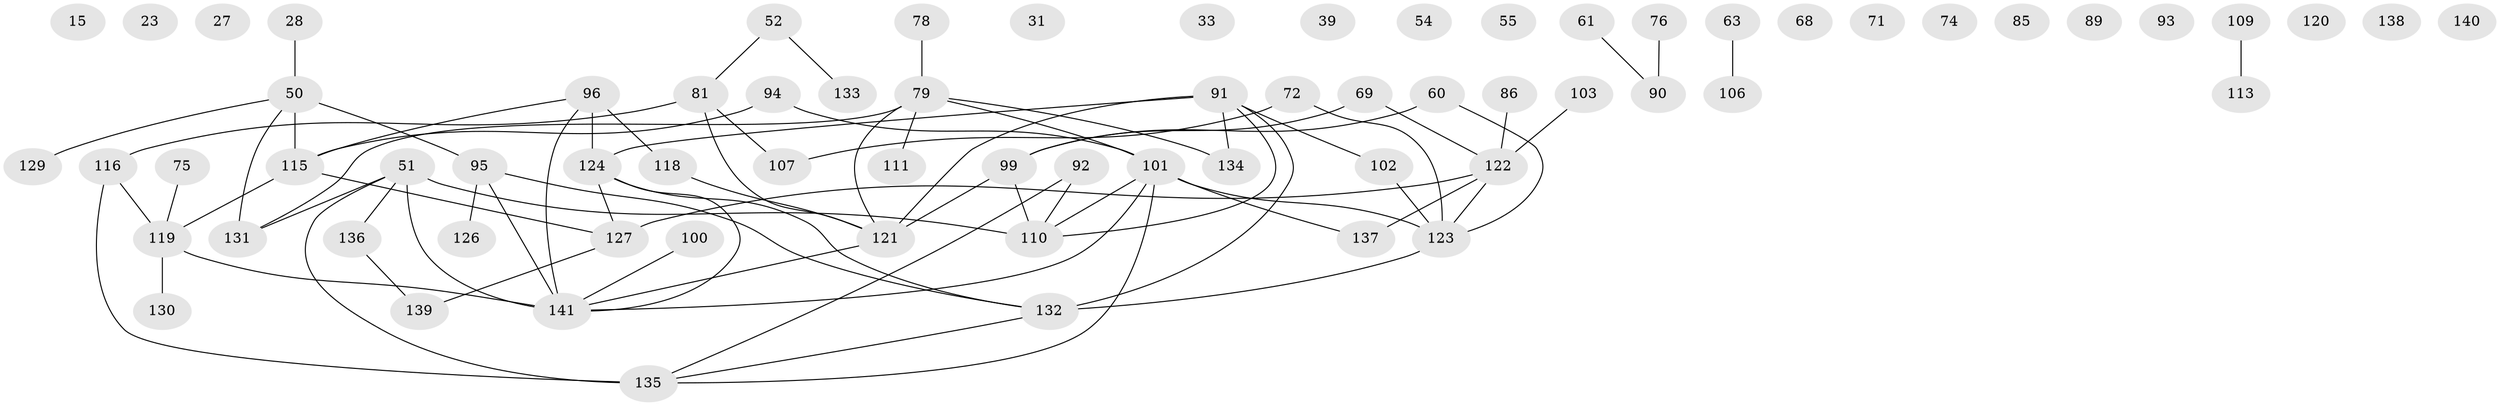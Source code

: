 // original degree distribution, {4: 0.14184397163120568, 2: 0.2695035460992908, 3: 0.19148936170212766, 5: 0.05673758865248227, 1: 0.19858156028368795, 0: 0.12056737588652482, 6: 0.014184397163120567, 9: 0.0070921985815602835}
// Generated by graph-tools (version 1.1) at 2025/40/03/09/25 04:40:50]
// undirected, 70 vertices, 78 edges
graph export_dot {
graph [start="1"]
  node [color=gray90,style=filled];
  15;
  23;
  27;
  28;
  31;
  33;
  39;
  50;
  51 [super="+35+41"];
  52 [super="+22"];
  54;
  55;
  60 [super="+6+57"];
  61;
  63;
  68;
  69;
  71;
  72;
  74;
  75;
  76;
  78;
  79 [super="+26"];
  81;
  85;
  86;
  89;
  90 [super="+53"];
  91 [super="+8"];
  92;
  93;
  94;
  95 [super="+1"];
  96 [super="+88+84"];
  99 [super="+43"];
  100;
  101;
  102;
  103;
  106;
  107;
  109;
  110 [super="+82"];
  111;
  113;
  115 [super="+58+97+59"];
  116 [super="+29+34"];
  118;
  119 [super="+65+112"];
  120;
  121 [super="+80"];
  122 [super="+105"];
  123 [super="+49+24+48"];
  124 [super="+73+108"];
  126 [super="+17"];
  127 [super="+47"];
  129;
  130;
  131 [super="+104+128"];
  132 [super="+30+70+64"];
  133;
  134;
  135 [super="+77+98"];
  136 [super="+25+36"];
  137;
  138;
  139;
  140;
  141 [super="+19+62+44+67+125"];
  28 -- 50;
  50 -- 95 [weight=2];
  50 -- 129;
  50 -- 115;
  50 -- 131;
  51 -- 110 [weight=2];
  51 -- 141 [weight=2];
  51 -- 136;
  51 -- 135;
  51 -- 131;
  52 -- 81;
  52 -- 133;
  60 -- 123;
  60 -- 99;
  61 -- 90;
  63 -- 106;
  69 -- 122;
  69 -- 99;
  72 -- 107;
  72 -- 123;
  75 -- 119;
  76 -- 90;
  78 -- 79;
  79 -- 101 [weight=2];
  79 -- 121 [weight=2];
  79 -- 134;
  79 -- 111;
  79 -- 131;
  81 -- 107;
  81 -- 116;
  81 -- 121;
  86 -- 122;
  91 -- 102;
  91 -- 124;
  91 -- 121;
  91 -- 110;
  91 -- 132;
  91 -- 134;
  92 -- 110;
  92 -- 135;
  94 -- 101;
  94 -- 115;
  95 -- 126;
  95 -- 141;
  95 -- 132;
  96 -- 124 [weight=3];
  96 -- 118;
  96 -- 115;
  96 -- 141;
  99 -- 110;
  99 -- 121;
  100 -- 141;
  101 -- 137;
  101 -- 123 [weight=2];
  101 -- 110;
  101 -- 141;
  101 -- 135;
  102 -- 123;
  103 -- 122;
  109 -- 113;
  115 -- 127;
  115 -- 119;
  116 -- 119 [weight=2];
  116 -- 135 [weight=2];
  118 -- 121;
  119 -- 130;
  119 -- 141;
  121 -- 141;
  122 -- 127;
  122 -- 123 [weight=2];
  122 -- 137;
  123 -- 132 [weight=3];
  124 -- 132 [weight=2];
  124 -- 127;
  124 -- 141;
  127 -- 139;
  132 -- 135;
  136 -- 139;
}
